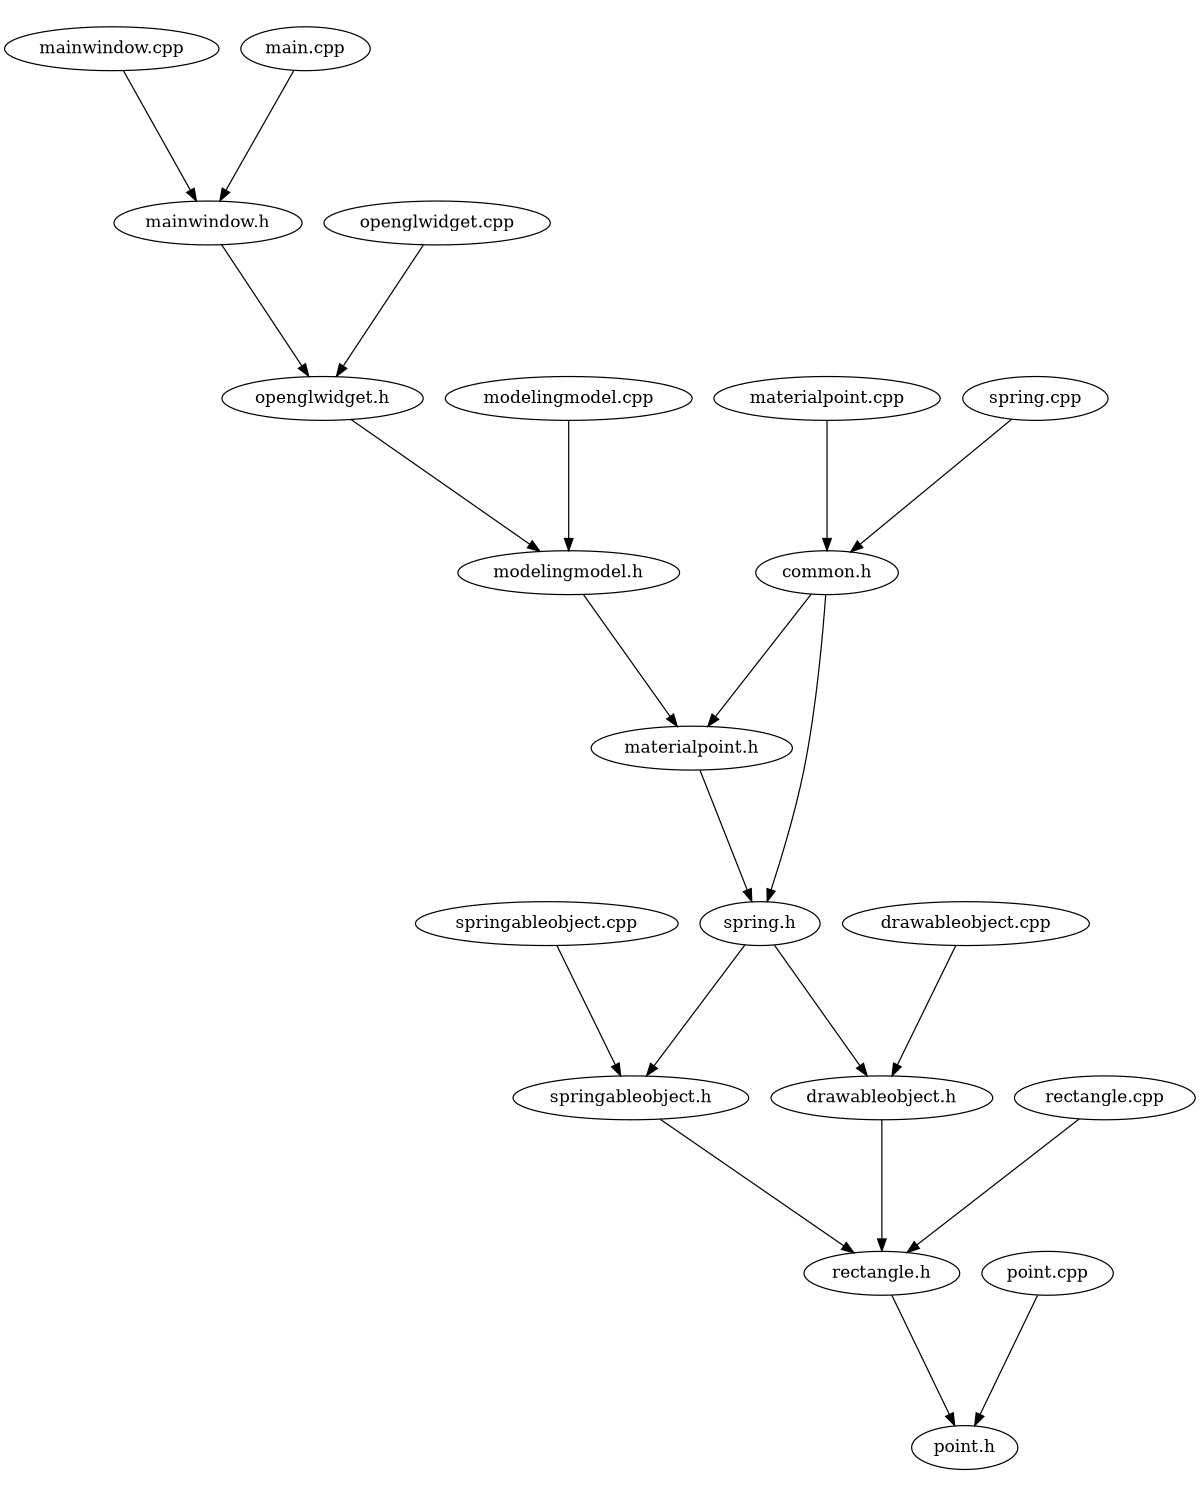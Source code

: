 digraph "source tree" {
    overlap=scale;
    size="8,10";
    ratio="fill";
    fontsize="16";
    fontname="Helvetica";
	clusterrank="local";
	"mainwindow.cpp" -> "mainwindow.h"
	"springableobject.cpp" -> "springableobject.h"
	"springableobject.h" -> "rectangle.h"
	"openglwidget.cpp" -> "openglwidget.h"
	"drawableobject.h" -> "rectangle.h"
	"common.h" -> "materialpoint.h"
	"materialpoint.cpp" -> "common.h"
	"drawableobject.cpp" -> "drawableobject.h"
	"spring.cpp" -> "common.h"
	"spring.h" -> "drawableobject.h"
	"point.cpp" -> "point.h"
	"modelingmodel.cpp" -> "modelingmodel.h"
	"main.cpp" -> "mainwindow.h"
	"spring.h" -> "springableobject.h"
	"openglwidget.h" -> "modelingmodel.h"
	"materialpoint.h" -> "spring.h"
	"modelingmodel.h" -> "materialpoint.h"
	"rectangle.cpp" -> "rectangle.h"
	"mainwindow.h" -> "openglwidget.h"
	"rectangle.h" -> "point.h"
	"common.h" -> "spring.h"
}
